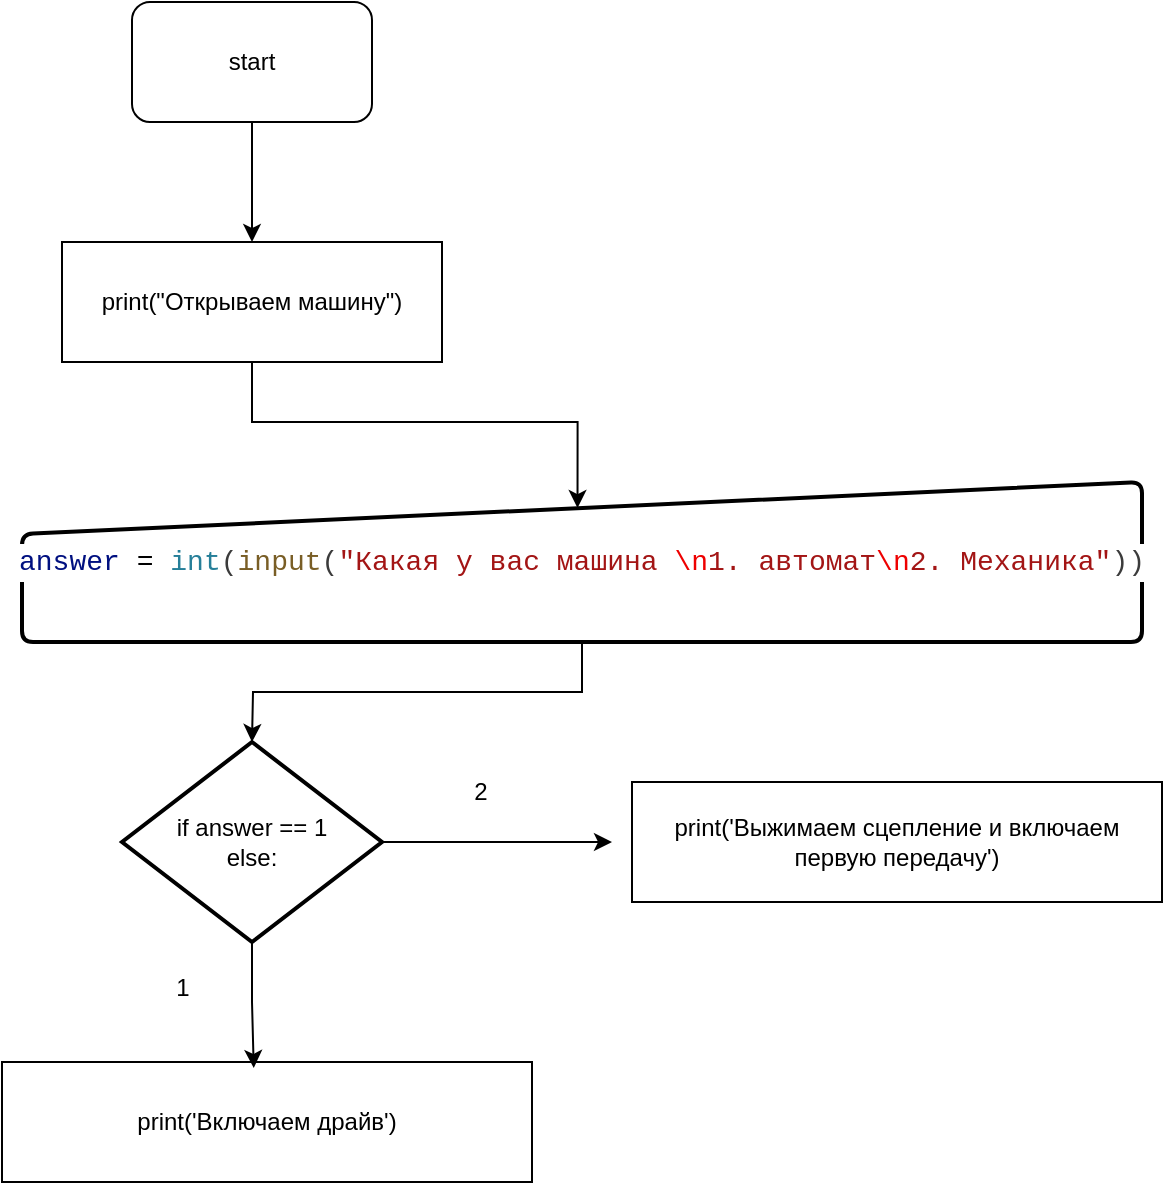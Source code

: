 <mxfile version="24.8.3">
  <diagram name="Страница — 1" id="eGG7u2F5X1_JKZ_23Y03">
    <mxGraphModel dx="1434" dy="780" grid="1" gridSize="10" guides="1" tooltips="1" connect="1" arrows="1" fold="1" page="1" pageScale="1" pageWidth="827" pageHeight="1169" math="0" shadow="0">
      <root>
        <mxCell id="0" />
        <mxCell id="1" parent="0" />
        <mxCell id="WMbwoOML2_NiiYZ5Txhe-3" style="edgeStyle=orthogonalEdgeStyle;rounded=0;orthogonalLoop=1;jettySize=auto;html=1;exitX=0.5;exitY=1;exitDx=0;exitDy=0;entryX=0.5;entryY=0;entryDx=0;entryDy=0;" edge="1" parent="1" source="WMbwoOML2_NiiYZ5Txhe-1" target="WMbwoOML2_NiiYZ5Txhe-2">
          <mxGeometry relative="1" as="geometry" />
        </mxCell>
        <mxCell id="WMbwoOML2_NiiYZ5Txhe-1" value="start" style="rounded=1;whiteSpace=wrap;html=1;" vertex="1" parent="1">
          <mxGeometry x="225" y="80" width="120" height="60" as="geometry" />
        </mxCell>
        <mxCell id="WMbwoOML2_NiiYZ5Txhe-5" style="edgeStyle=orthogonalEdgeStyle;rounded=0;orthogonalLoop=1;jettySize=auto;html=1;entryX=0.496;entryY=0.163;entryDx=0;entryDy=0;entryPerimeter=0;" edge="1" parent="1" source="WMbwoOML2_NiiYZ5Txhe-2" target="WMbwoOML2_NiiYZ5Txhe-4">
          <mxGeometry relative="1" as="geometry" />
        </mxCell>
        <mxCell id="WMbwoOML2_NiiYZ5Txhe-2" value="print(&quot;Открываем машину&quot;)" style="rounded=0;whiteSpace=wrap;html=1;" vertex="1" parent="1">
          <mxGeometry x="190" y="200" width="190" height="60" as="geometry" />
        </mxCell>
        <mxCell id="WMbwoOML2_NiiYZ5Txhe-7" style="edgeStyle=orthogonalEdgeStyle;rounded=0;orthogonalLoop=1;jettySize=auto;html=1;exitX=0.5;exitY=1;exitDx=0;exitDy=0;entryX=0.5;entryY=0;entryDx=0;entryDy=0;" edge="1" parent="1" source="WMbwoOML2_NiiYZ5Txhe-4">
          <mxGeometry relative="1" as="geometry">
            <mxPoint x="285" y="450" as="targetPoint" />
          </mxGeometry>
        </mxCell>
        <mxCell id="WMbwoOML2_NiiYZ5Txhe-4" value="&lt;div style=&quot;color: rgb(59, 59, 59); background-color: rgb(255, 255, 255); font-family: Consolas, &amp;quot;Courier New&amp;quot;, monospace; font-size: 14px; line-height: 19px; white-space: pre;&quot;&gt;&lt;span style=&quot;color: #001080;&quot;&gt;answer&lt;/span&gt; &lt;span style=&quot;color: #000000;&quot;&gt;=&lt;/span&gt; &lt;span style=&quot;color: #267f99;&quot;&gt;int&lt;/span&gt;(&lt;span style=&quot;color: #795e26;&quot;&gt;input&lt;/span&gt;(&lt;span style=&quot;color: #a31515;&quot;&gt;&quot;Какая у вас машина &lt;/span&gt;&lt;span style=&quot;color: #ee0000;&quot;&gt;\n&lt;/span&gt;&lt;span style=&quot;color: #a31515;&quot;&gt;1. автомат&lt;/span&gt;&lt;span style=&quot;color: #ee0000;&quot;&gt;\n&lt;/span&gt;&lt;span style=&quot;color: #a31515;&quot;&gt;2. Механика&quot;&lt;/span&gt;))&lt;/div&gt;" style="html=1;strokeWidth=2;shape=manualInput;whiteSpace=wrap;rounded=1;size=26;arcSize=11;" vertex="1" parent="1">
          <mxGeometry x="170" y="320" width="560" height="80" as="geometry" />
        </mxCell>
        <mxCell id="WMbwoOML2_NiiYZ5Txhe-9" style="edgeStyle=orthogonalEdgeStyle;rounded=0;orthogonalLoop=1;jettySize=auto;html=1;" edge="1" parent="1" source="WMbwoOML2_NiiYZ5Txhe-8">
          <mxGeometry relative="1" as="geometry">
            <mxPoint x="465" y="500" as="targetPoint" />
          </mxGeometry>
        </mxCell>
        <mxCell id="WMbwoOML2_NiiYZ5Txhe-8" value="if answer == 1&lt;div&gt;else:&lt;/div&gt;" style="strokeWidth=2;html=1;shape=mxgraph.flowchart.decision;whiteSpace=wrap;" vertex="1" parent="1">
          <mxGeometry x="220" y="450" width="130" height="100" as="geometry" />
        </mxCell>
        <mxCell id="WMbwoOML2_NiiYZ5Txhe-10" value="print(&#39;Выжимаем сцепление и включаем первую передачу&#39;)" style="rounded=0;whiteSpace=wrap;html=1;" vertex="1" parent="1">
          <mxGeometry x="475" y="470" width="265" height="60" as="geometry" />
        </mxCell>
        <mxCell id="WMbwoOML2_NiiYZ5Txhe-11" value="print(&#39;Включаем драйв&#39;)" style="rounded=0;whiteSpace=wrap;html=1;" vertex="1" parent="1">
          <mxGeometry x="160" y="610" width="265" height="60" as="geometry" />
        </mxCell>
        <mxCell id="WMbwoOML2_NiiYZ5Txhe-12" style="edgeStyle=orthogonalEdgeStyle;rounded=0;orthogonalLoop=1;jettySize=auto;html=1;exitX=0.5;exitY=1;exitDx=0;exitDy=0;exitPerimeter=0;entryX=0.475;entryY=0.05;entryDx=0;entryDy=0;entryPerimeter=0;" edge="1" parent="1" source="WMbwoOML2_NiiYZ5Txhe-8" target="WMbwoOML2_NiiYZ5Txhe-11">
          <mxGeometry relative="1" as="geometry" />
        </mxCell>
        <mxCell id="WMbwoOML2_NiiYZ5Txhe-13" value="1" style="text;html=1;align=center;verticalAlign=middle;resizable=0;points=[];autosize=1;strokeColor=none;fillColor=none;" vertex="1" parent="1">
          <mxGeometry x="235" y="558" width="30" height="30" as="geometry" />
        </mxCell>
        <mxCell id="WMbwoOML2_NiiYZ5Txhe-14" value="2" style="text;html=1;align=center;verticalAlign=middle;resizable=0;points=[];autosize=1;strokeColor=none;fillColor=none;" vertex="1" parent="1">
          <mxGeometry x="384" y="460" width="30" height="30" as="geometry" />
        </mxCell>
      </root>
    </mxGraphModel>
  </diagram>
</mxfile>
